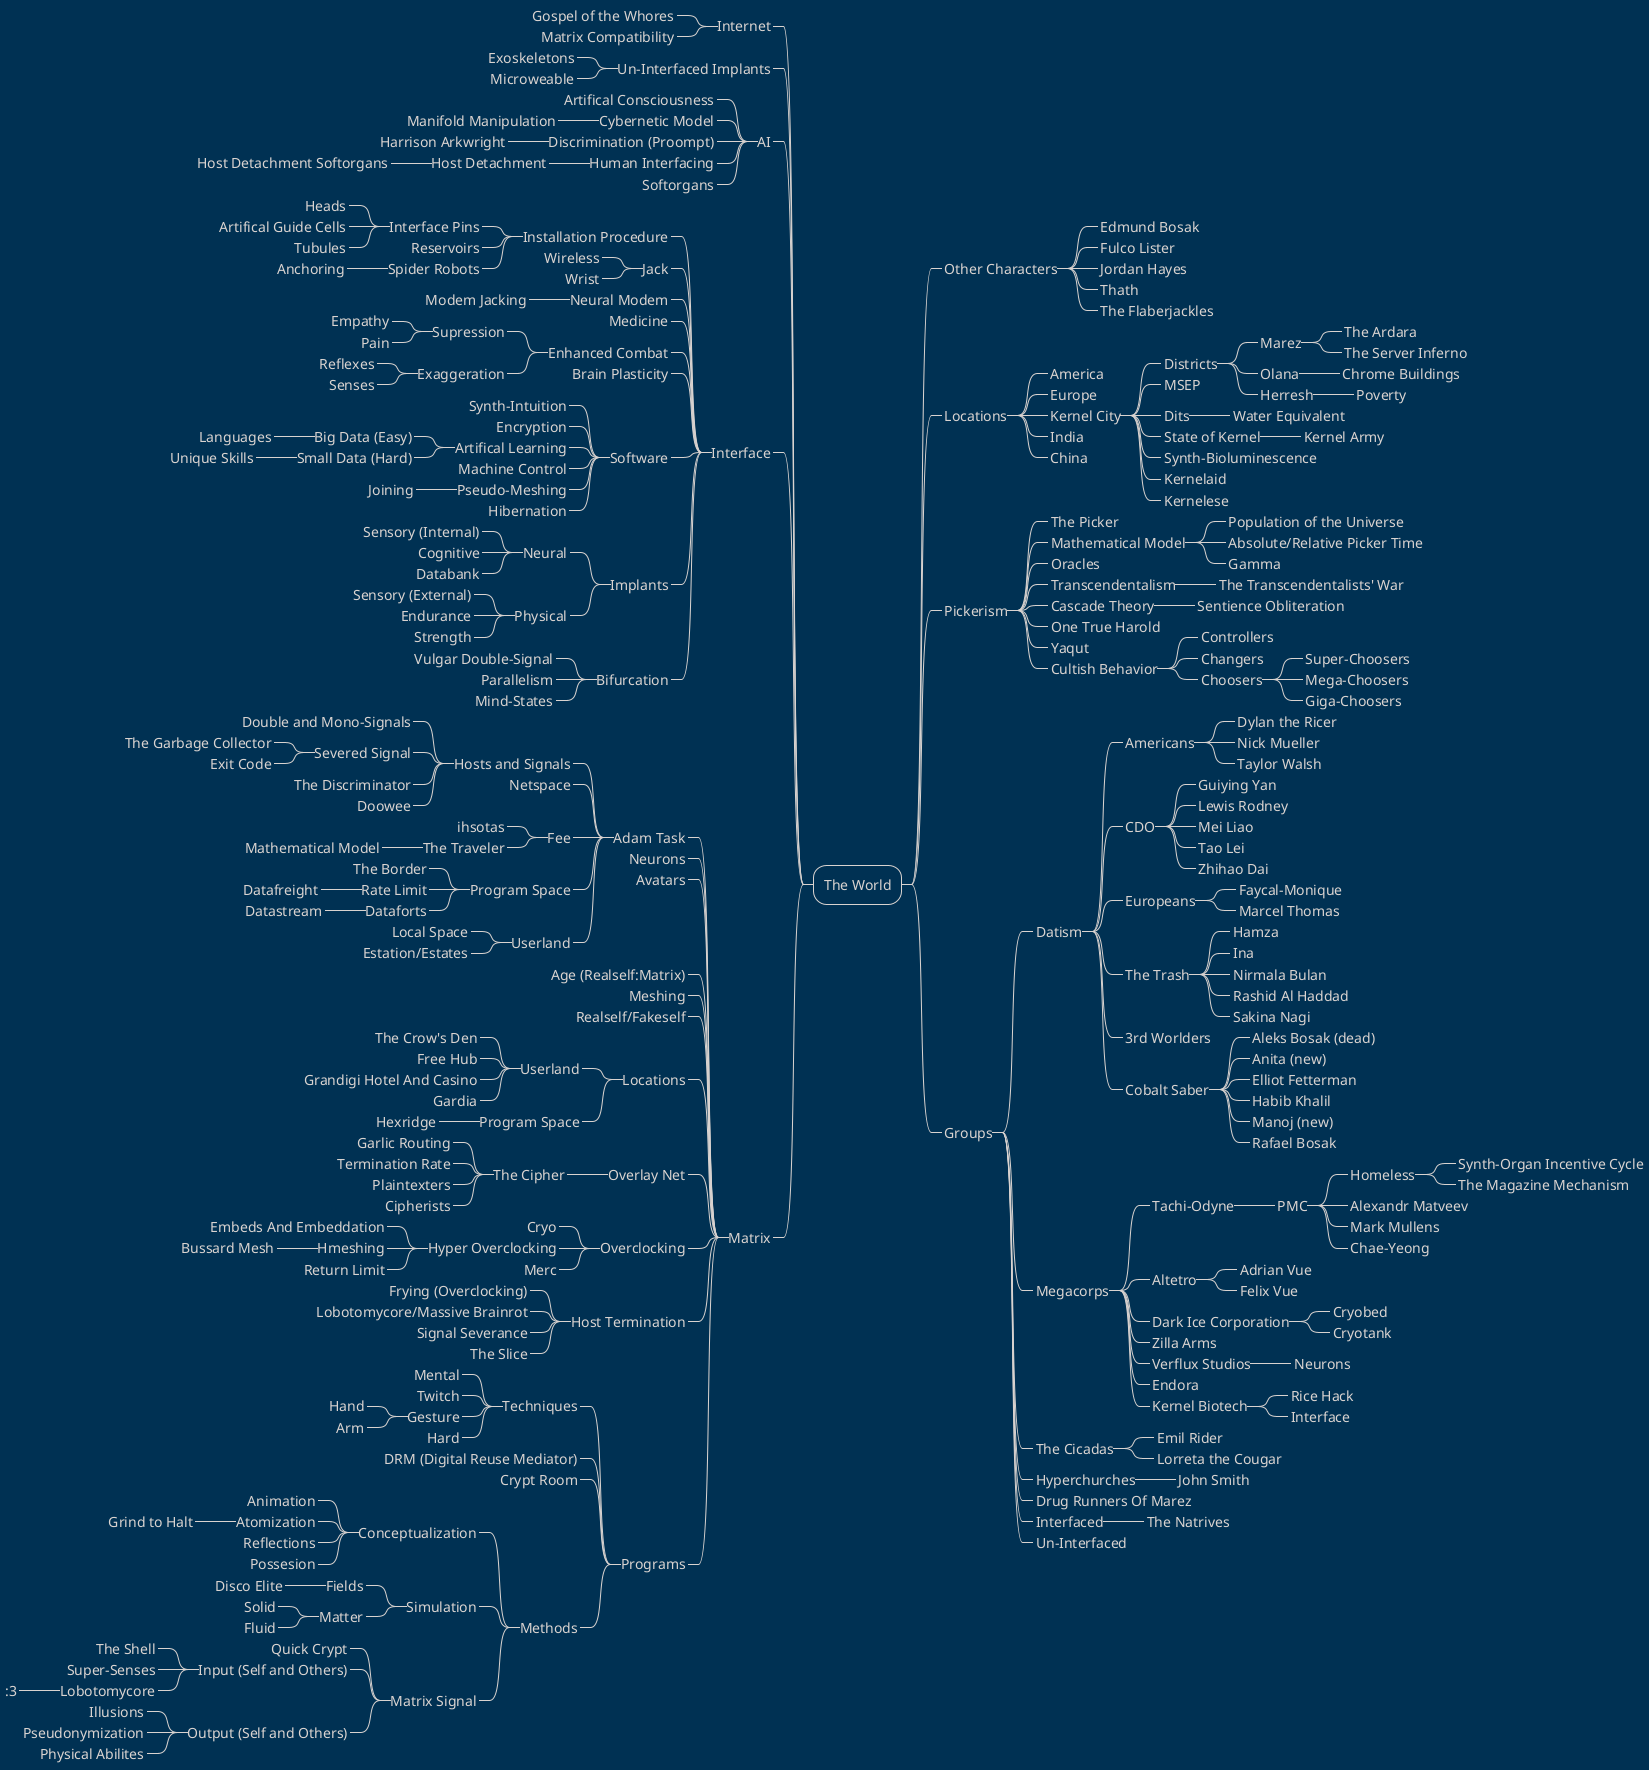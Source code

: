 @startuml
@startmindmap Worldbuilding Map
!theme blueprint
+ The World
++_ Other Characters
+++_ Edmund Bosak
+++_ Fulco Lister
+++_ Jordan Hayes
+++_ Thath
+++_ The Flaberjackles
++_ Locations
+++_ America
+++_ Europe
+++_ Kernel City
++++_ Districts
+++++_ Marez
++++++_ The Ardara
++++++_ The Server Inferno
+++++_ Olana
++++++_ Chrome Buildings
+++++_ Herresh
++++++_ Poverty
++++_ MSEP
++++_ Dits
+++++_ Water Equivalent
++++_ State of Kernel
+++++_ Kernel Army
++++_ Synth-Bioluminescence
++++_ Kernelaid
++++_ Kernelese
+++_ India
+++_ China
++_ Pickerism
+++_ The Picker
+++_ Mathematical Model
++++_ Population of the Universe
++++_ Absolute/Relative Picker Time
++++_ Gamma
+++_ Oracles
+++_ Transcendentalism
++++_ The Transcendentalists' War
+++_ Cascade Theory
++++_ Sentience Obliteration
+++_ One True Harold
+++_ Yaqut
+++_ Cultish Behavior
++++_ Controllers
++++_ Changers
++++_ Choosers
+++++_ Super-Choosers
+++++_ Mega-Choosers
+++++_ Giga-Choosers
++_ Groups
+++_ Datism
++++_ Americans
+++++_ Dylan the Ricer
+++++_ Nick Mueller
+++++_ Taylor Walsh
++++_ CDO
+++++_ Guiying Yan
+++++_ Lewis Rodney
+++++_ Mei Liao
+++++_ Tao Lei
+++++_ Zhihao Dai
++++_ Europeans
+++++_ Faycal-Monique
+++++_ Marcel Thomas
++++_ The Trash
+++++_ Hamza
+++++_ Ina
+++++_ Nirmala Bulan
+++++_ Rashid Al Haddad
+++++_ Sakina Nagi
++++_ 3rd Worlders
++++_ Cobalt Saber
+++++_ Aleks Bosak (dead)
+++++_ Anita (new)
+++++_ Elliot Fetterman
+++++_ Habib Khalil
+++++_ Manoj (new)
+++++_ Rafael Bosak
+++_ Megacorps
++++_ Tachi-Odyne
+++++_ PMC
++++++_ Homeless
+++++++_ Synth-Organ Incentive Cycle
+++++++_ The Magazine Mechanism
++++++_ Alexandr Matveev
++++++_ Mark Mullens
++++++_ Chae-Yeong
++++_ Altetro
+++++_ Adrian Vue
+++++_ Felix Vue
++++_ Dark Ice Corporation
+++++_ Cryobed
+++++_ Cryotank
++++_ Zilla Arms
++++_ Verflux Studios
+++++_ Neurons
++++_ Endora
++++_ Kernel Biotech
+++++_ Rice Hack
+++++_ Interface
+++_ The Cicadas
++++_ Emil Rider
++++_ Lorreta the Cougar
+++_ Hyperchurches
++++_ John Smith
+++_ Drug Runners Of Marez
+++_ Interfaced
++++_ The Natrives
+++_ Un-Interfaced
--_ Internet
---_ Gospel of the Whores
---_ Matrix Compatibility
--_ Un-Interfaced Implants
---_ Exoskeletons
---_ Microweable
--_ AI
---_ Artifical Consciousness
---_ Cybernetic Model
----_ Manifold Manipulation
---_ Discrimination (Proompt)
----_ Harrison Arkwright
---_ Human Interfacing
----_ Host Detachment
-----_ Host Detachment Softorgans
---_ Softorgans
--_ Interface
---_ Installation Procedure
----_ Interface Pins
-----_ Heads
-----_ Artifical Guide Cells
-----_ Tubules
----_ Reservoirs
----_ Spider Robots
-----_ Anchoring
---_ Jack
----_ Wireless
----_ Wrist
---_ Neural Modem
----_ Modem Jacking
---_ Medicine
---_ Enhanced Combat
----_ Supression
-----_ Empathy
-----_ Pain
----_ Exaggeration
-----_ Reflexes
-----_ Senses
---_ Brain Plasticity
---_ Software
----_ Synth-Intuition
----_ Encryption
----_ Artifical Learning
-----_ Big Data (Easy)
------_ Languages
-----_ Small Data (Hard)
------_ Unique Skills
----_ Machine Control
----_ Pseudo-Meshing
-----_ Joining
----_ Hibernation 
---_ Implants
----_ Neural
-----_ Sensory (Internal)
-----_ Cognitive
-----_ Databank
----_ Physical
-----_ Sensory (External)
-----_ Endurance
-----_ Strength
---_ Bifurcation
----_ Vulgar Double-Signal
----_ Parallelism
----_ Mind-States
--_ Matrix
---_ Adam Task
----_ Hosts and Signals
-----_ Double and Mono-Signals
-----_ Severed Signal
------_ The Garbage Collector
------_ Exit Code
-----_ The Discriminator
-----_ Doowee
----_ Netspace
----_ Fee
-----_ ihsotas
-----_ The Traveler
------_ Mathematical Model
----_ Program Space
-----_ The Border
-----_ Rate Limit
------_ Datafreight
-----_ Dataforts
------_ Datastream
----_ Userland
-----_ Local Space
-----_ Estation/Estates
---_ Neurons
---_ Avatars
---_ Age (Realself:Matrix)
---_ Meshing
---_ Realself/Fakeself
---_ Locations
----_ Userland
-----_ The Crow's Den
-----_ Free Hub
-----_ Grandigi Hotel And Casino
-----_ Gardia
----_ Program Space
-----_ Hexridge
---_ Overlay Net
----_ The Cipher
-----_ Garlic Routing
-----_ Termination Rate
-----_ Plaintexters
-----_ Cipherists
---_ Overclocking
----_ Cryo
----_ Hyper Overclocking
-----_ Embeds And Embeddation
-----_ Hmeshing
------_ Bussard Mesh
-----_ Return Limit
----_ Merc
---_ Host Termination
----_ Frying (Overclocking)
----_ Lobotomycore/Massive Brainrot
----_ Signal Severance
----_ The Slice
---_ Programs
----_ Techniques
-----_ Mental
-----_ Twitch
-----_ Gesture
------_ Hand
------_ Arm
-----_ Hard
----_ DRM (Digital Reuse Mediator)
----_ Crypt Room
----_ Methods
-----_ Conceptualization
------_ Animation
------_ Atomization
-------_ Grind to Halt
------_ Reflections
------_ Possesion
-----_ Simulation
------_ Fields
-------_ Disco Elite
------_ Matter
-------_ Solid
-------_ Fluid
-----_ Matrix Signal
------_ Quick Crypt
------_ Input (Self and Others)
-------_ The Shell
-------_ Super-Senses
-------_ Lobotomycore
--------_ :3
------_ Output (Self and Others)
-------_ Illusions
-------_ Pseudonymization
-------_ Physical Abilites
@endmindmap
@enduml



